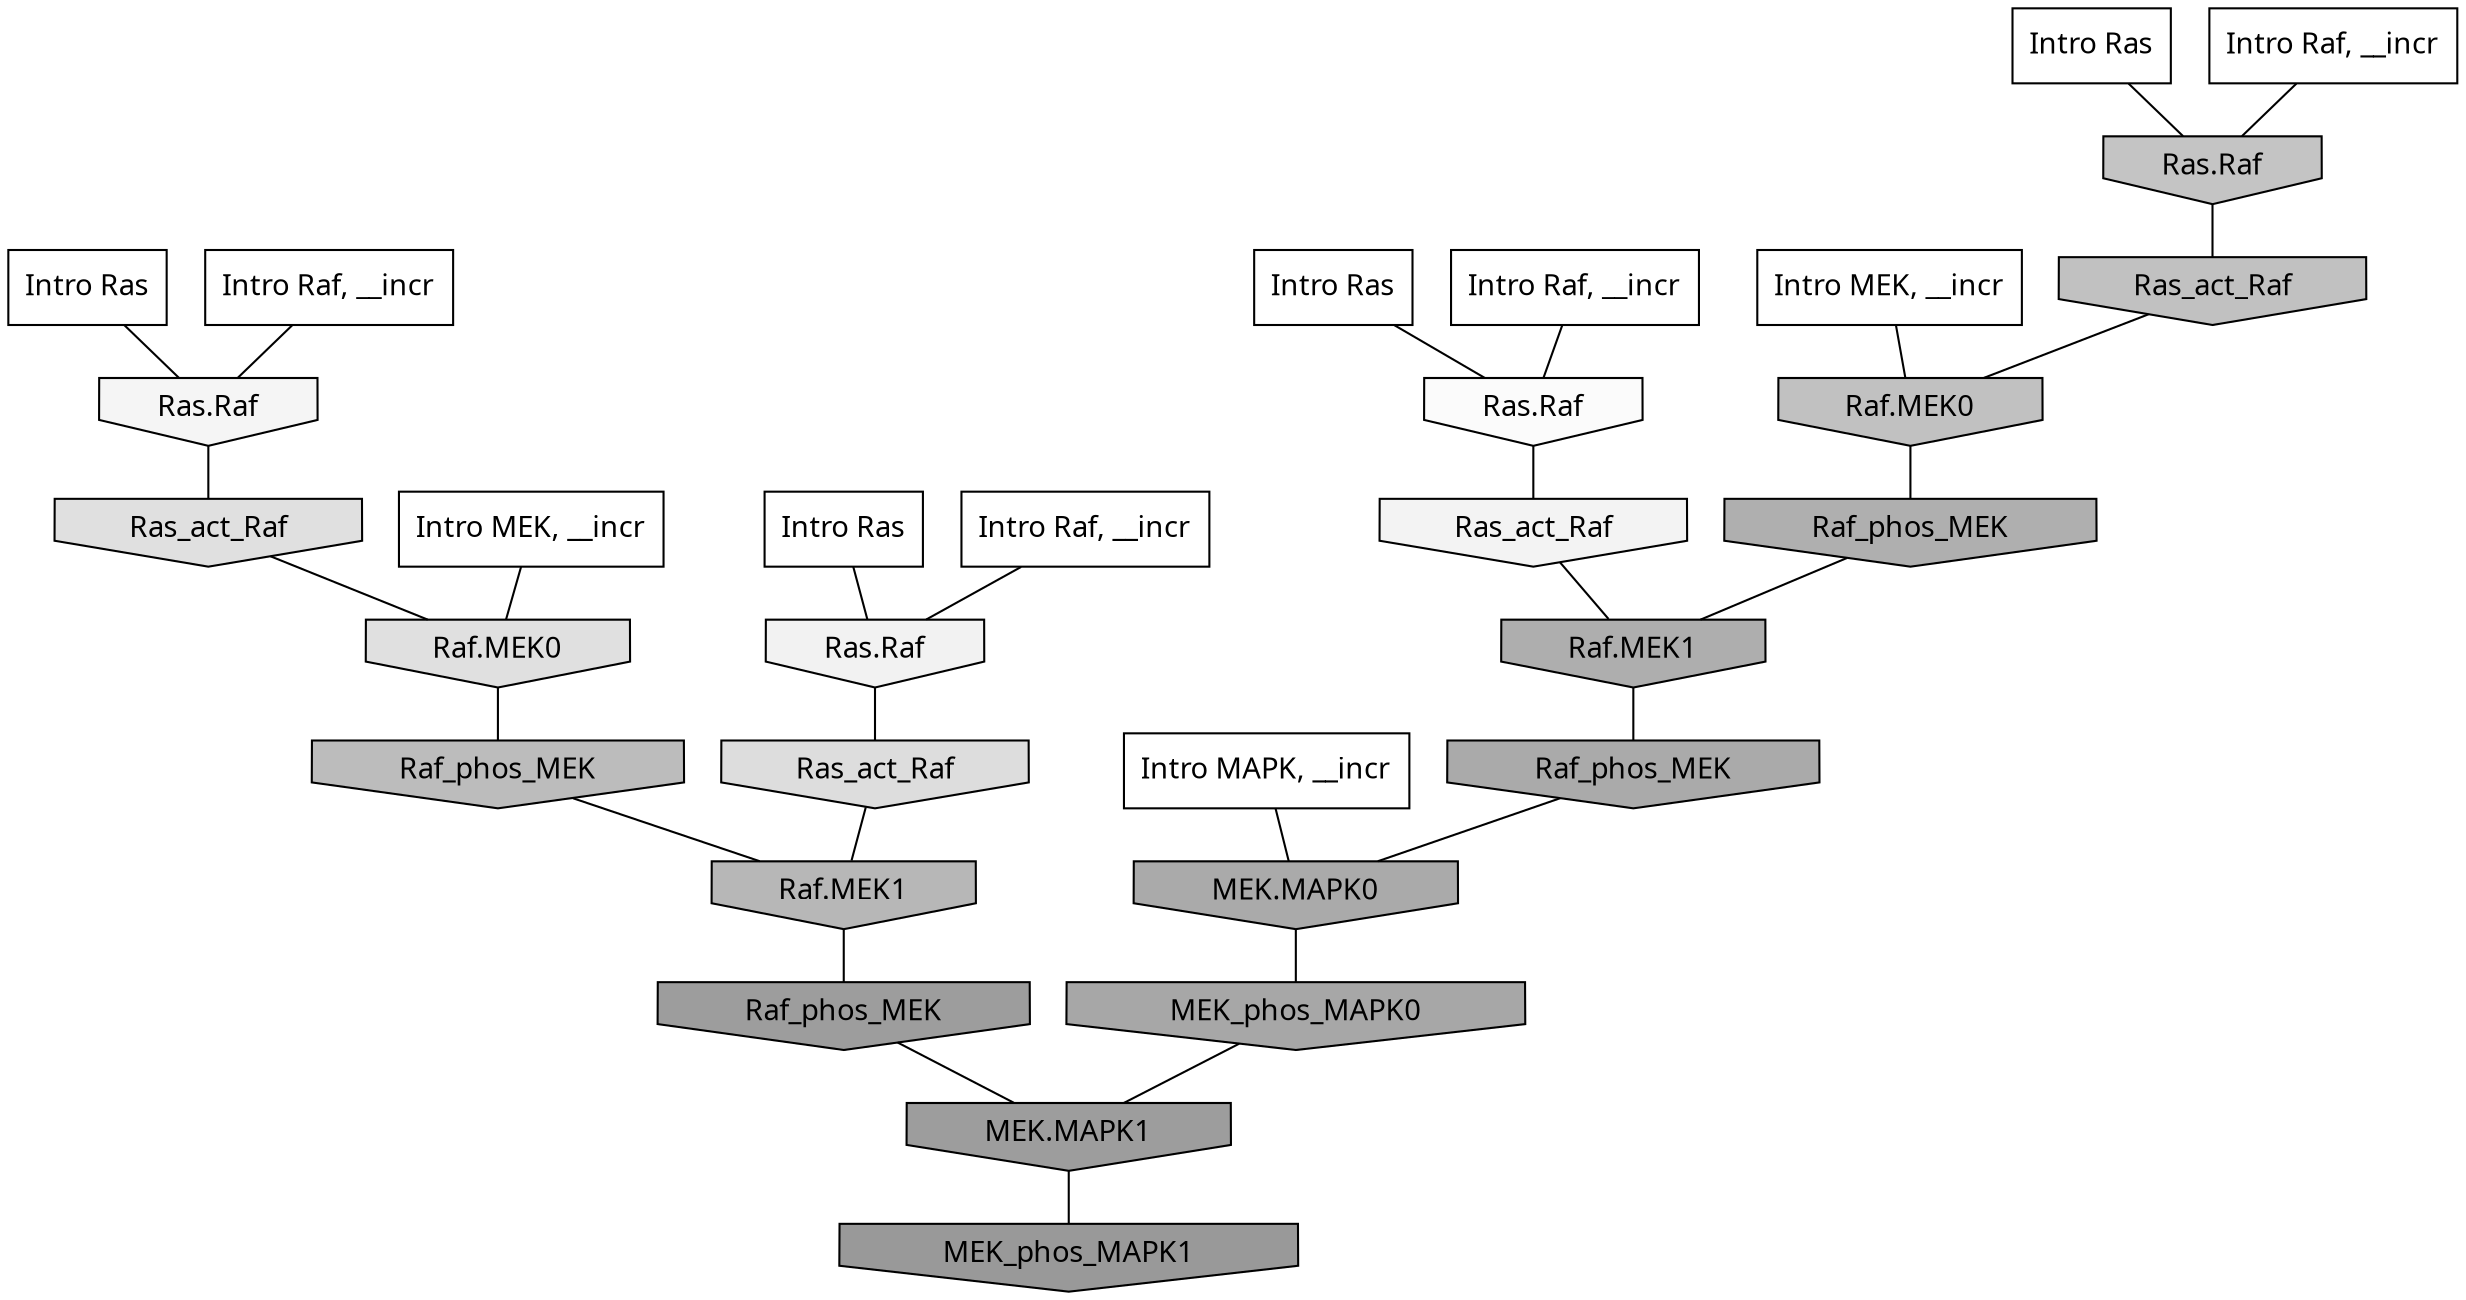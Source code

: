 digraph G{
  rankdir="TB";
  ranksep=0.30;
  node [fontname="CMU Serif"];
  edge [fontname="CMU Serif"];
  
  12 [label="Intro Ras", shape=rectangle, style=filled, fillcolor="0.000 0.000 1.000"]
  
  35 [label="Intro Ras", shape=rectangle, style=filled, fillcolor="0.000 0.000 1.000"]
  
  73 [label="Intro Ras", shape=rectangle, style=filled, fillcolor="0.000 0.000 1.000"]
  
  78 [label="Intro Ras", shape=rectangle, style=filled, fillcolor="0.000 0.000 1.000"]
  
  267 [label="Intro Raf, __incr", shape=rectangle, style=filled, fillcolor="0.000 0.000 1.000"]
  
  297 [label="Intro Raf, __incr", shape=rectangle, style=filled, fillcolor="0.000 0.000 1.000"]
  
  671 [label="Intro Raf, __incr", shape=rectangle, style=filled, fillcolor="0.000 0.000 1.000"]
  
  774 [label="Intro Raf, __incr", shape=rectangle, style=filled, fillcolor="0.000 0.000 1.000"]
  
  1745 [label="Intro MEK, __incr", shape=rectangle, style=filled, fillcolor="0.000 0.000 1.000"]
  
  1951 [label="Intro MEK, __incr", shape=rectangle, style=filled, fillcolor="0.000 0.000 1.000"]
  
  2480 [label="Intro MAPK, __incr", shape=rectangle, style=filled, fillcolor="0.000 0.000 1.000"]
  
  3411 [label="Ras.Raf", shape=invhouse, style=filled, fillcolor="0.000 0.000 0.984"]
  
  3550 [label="Ras.Raf", shape=invhouse, style=filled, fillcolor="0.000 0.000 0.959"]
  
  3605 [label="Ras_act_Raf", shape=invhouse, style=filled, fillcolor="0.000 0.000 0.952"]
  
  3656 [label="Ras.Raf", shape=invhouse, style=filled, fillcolor="0.000 0.000 0.946"]
  
  4539 [label="Ras_act_Raf", shape=invhouse, style=filled, fillcolor="0.000 0.000 0.877"]
  
  4541 [label="Raf.MEK0", shape=invhouse, style=filled, fillcolor="0.000 0.000 0.877"]
  
  4745 [label="Ras_act_Raf", shape=invhouse, style=filled, fillcolor="0.000 0.000 0.864"]
  
  6325 [label="Ras.Raf", shape=invhouse, style=filled, fillcolor="0.000 0.000 0.767"]
  
  6564 [label="Ras_act_Raf", shape=invhouse, style=filled, fillcolor="0.000 0.000 0.756"]
  
  6587 [label="Raf.MEK0", shape=invhouse, style=filled, fillcolor="0.000 0.000 0.755"]
  
  7043 [label="Raf_phos_MEK", shape=invhouse, style=filled, fillcolor="0.000 0.000 0.736"]
  
  7646 [label="Raf.MEK1", shape=invhouse, style=filled, fillcolor="0.000 0.000 0.716"]
  
  8557 [label="Raf_phos_MEK", shape=invhouse, style=filled, fillcolor="0.000 0.000 0.685"]
  
  8697 [label="Raf.MEK1", shape=invhouse, style=filled, fillcolor="0.000 0.000 0.681"]
  
  9195 [label="Raf_phos_MEK", shape=invhouse, style=filled, fillcolor="0.000 0.000 0.665"]
  
  9197 [label="MEK.MAPK0", shape=invhouse, style=filled, fillcolor="0.000 0.000 0.665"]
  
  9687 [label="MEK_phos_MAPK0", shape=invhouse, style=filled, fillcolor="0.000 0.000 0.653"]
  
  11299 [label="Raf_phos_MEK", shape=invhouse, style=filled, fillcolor="0.000 0.000 0.616"]
  
  11301 [label="MEK.MAPK1", shape=invhouse, style=filled, fillcolor="0.000 0.000 0.616"]
  
  12140 [label="MEK_phos_MAPK1", shape=invhouse, style=filled, fillcolor="0.000 0.000 0.600"]
  
  
  11301 -> 12140 [dir=none, color="0.000 0.000 0.000"] 
  11299 -> 11301 [dir=none, color="0.000 0.000 0.000"] 
  9687 -> 11301 [dir=none, color="0.000 0.000 0.000"] 
  9197 -> 9687 [dir=none, color="0.000 0.000 0.000"] 
  9195 -> 9197 [dir=none, color="0.000 0.000 0.000"] 
  8697 -> 9195 [dir=none, color="0.000 0.000 0.000"] 
  8557 -> 8697 [dir=none, color="0.000 0.000 0.000"] 
  7646 -> 11299 [dir=none, color="0.000 0.000 0.000"] 
  7043 -> 7646 [dir=none, color="0.000 0.000 0.000"] 
  6587 -> 8557 [dir=none, color="0.000 0.000 0.000"] 
  6564 -> 6587 [dir=none, color="0.000 0.000 0.000"] 
  6325 -> 6564 [dir=none, color="0.000 0.000 0.000"] 
  4745 -> 7646 [dir=none, color="0.000 0.000 0.000"] 
  4541 -> 7043 [dir=none, color="0.000 0.000 0.000"] 
  4539 -> 4541 [dir=none, color="0.000 0.000 0.000"] 
  3656 -> 4745 [dir=none, color="0.000 0.000 0.000"] 
  3605 -> 8697 [dir=none, color="0.000 0.000 0.000"] 
  3550 -> 4539 [dir=none, color="0.000 0.000 0.000"] 
  3411 -> 3605 [dir=none, color="0.000 0.000 0.000"] 
  2480 -> 9197 [dir=none, color="0.000 0.000 0.000"] 
  1951 -> 4541 [dir=none, color="0.000 0.000 0.000"] 
  1745 -> 6587 [dir=none, color="0.000 0.000 0.000"] 
  774 -> 6325 [dir=none, color="0.000 0.000 0.000"] 
  671 -> 3411 [dir=none, color="0.000 0.000 0.000"] 
  297 -> 3550 [dir=none, color="0.000 0.000 0.000"] 
  267 -> 3656 [dir=none, color="0.000 0.000 0.000"] 
  78 -> 3411 [dir=none, color="0.000 0.000 0.000"] 
  73 -> 3656 [dir=none, color="0.000 0.000 0.000"] 
  35 -> 6325 [dir=none, color="0.000 0.000 0.000"] 
  12 -> 3550 [dir=none, color="0.000 0.000 0.000"] 
  
  }
